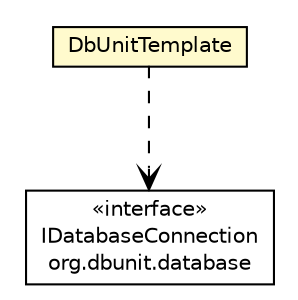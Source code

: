 #!/usr/local/bin/dot
#
# Class diagram 
# Generated by UMLGraph version R5_6_6-8-g8d7759 (http://www.umlgraph.org/)
#

digraph G {
	edge [fontname="Helvetica",fontsize=10,labelfontname="Helvetica",labelfontsize=10];
	node [fontname="Helvetica",fontsize=10,shape=plaintext];
	nodesep=0.25;
	ranksep=0.5;
	// org.dayatang.dbunit.DbUnitTemplate
	c40112 [label=<<table title="org.dayatang.dbunit.DbUnitTemplate" border="0" cellborder="1" cellspacing="0" cellpadding="2" port="p" bgcolor="lemonChiffon" href="./DbUnitTemplate.html">
		<tr><td><table border="0" cellspacing="0" cellpadding="1">
<tr><td align="center" balign="center"> DbUnitTemplate </td></tr>
		</table></td></tr>
		</table>>, URL="./DbUnitTemplate.html", fontname="Helvetica", fontcolor="black", fontsize=10.0];
	// org.dayatang.dbunit.DbUnitTemplate DEPEND org.dbunit.database.IDatabaseConnection
	c40112:p -> c40253:p [taillabel="", label=" "headlabel="", fontname="Helvetica", fontcolor="black", fontsize=10.0, color="black", arrowhead=open, style=dashed];
	// org.dbunit.database.IDatabaseConnection
	c40253 [label=<<table title="org.dbunit.database.IDatabaseConnection" border="0" cellborder="1" cellspacing="0" cellpadding="2" port="p" href="http://java.sun.com/j2se/1.4.2/docs/api/org/dbunit/database/IDatabaseConnection.html">
		<tr><td><table border="0" cellspacing="0" cellpadding="1">
<tr><td align="center" balign="center"> &#171;interface&#187; </td></tr>
<tr><td align="center" balign="center"> IDatabaseConnection </td></tr>
<tr><td align="center" balign="center"> org.dbunit.database </td></tr>
		</table></td></tr>
		</table>>, URL="http://java.sun.com/j2se/1.4.2/docs/api/org/dbunit/database/IDatabaseConnection.html", fontname="Helvetica", fontcolor="black", fontsize=10.0];
}

